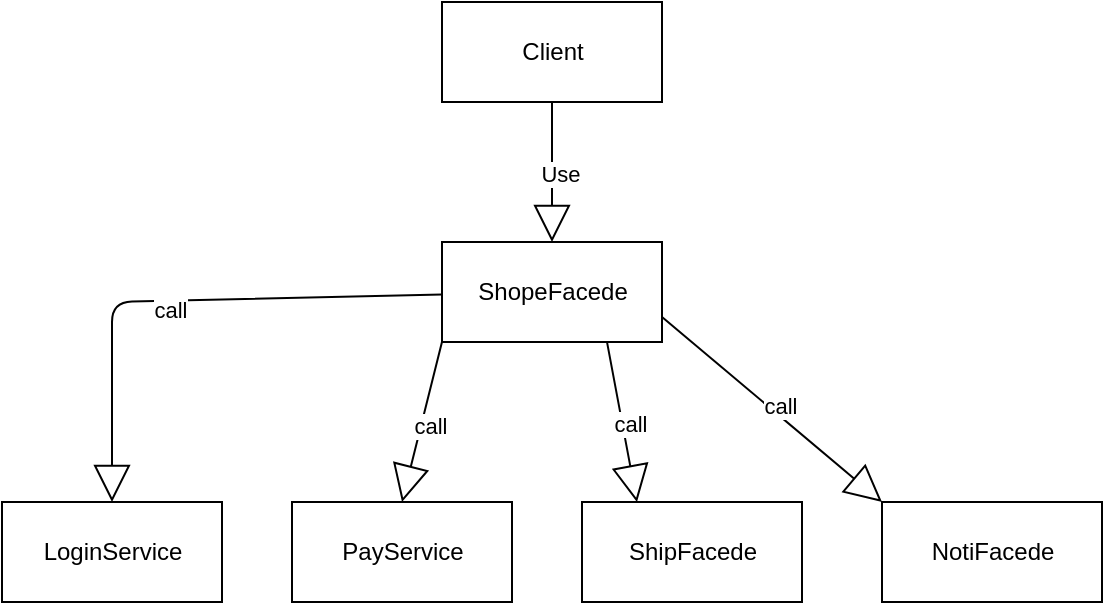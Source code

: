<mxfile version="14.7.3" type="github" pages="2">
  <diagram id="RSmoLSiMAiYyke3lYkpv" name="Page-1">
    <mxGraphModel dx="1038" dy="519" grid="1" gridSize="10" guides="1" tooltips="1" connect="1" arrows="1" fold="1" page="1" pageScale="1" pageWidth="850" pageHeight="1100" math="0" shadow="0">
      <root>
        <mxCell id="0" />
        <mxCell id="1" parent="0" />
        <mxCell id="d27jAkwsHgzX33x-CxnB-1" value="Client" style="html=1;" vertex="1" parent="1">
          <mxGeometry x="350" y="80" width="110" height="50" as="geometry" />
        </mxCell>
        <mxCell id="d27jAkwsHgzX33x-CxnB-2" value="ShopeFacede" style="html=1;" vertex="1" parent="1">
          <mxGeometry x="350" y="200" width="110" height="50" as="geometry" />
        </mxCell>
        <mxCell id="d27jAkwsHgzX33x-CxnB-3" value="LoginService" style="html=1;" vertex="1" parent="1">
          <mxGeometry x="130" y="330" width="110" height="50" as="geometry" />
        </mxCell>
        <mxCell id="d27jAkwsHgzX33x-CxnB-4" value="PayService" style="html=1;" vertex="1" parent="1">
          <mxGeometry x="275" y="330" width="110" height="50" as="geometry" />
        </mxCell>
        <mxCell id="d27jAkwsHgzX33x-CxnB-5" value="ShipFacede" style="html=1;" vertex="1" parent="1">
          <mxGeometry x="420" y="330" width="110" height="50" as="geometry" />
        </mxCell>
        <mxCell id="d27jAkwsHgzX33x-CxnB-6" value="NotiFacede" style="html=1;" vertex="1" parent="1">
          <mxGeometry x="570" y="330" width="110" height="50" as="geometry" />
        </mxCell>
        <mxCell id="d27jAkwsHgzX33x-CxnB-7" value="" style="endArrow=block;endSize=16;endFill=0;html=1;entryX=0.5;entryY=0;entryDx=0;entryDy=0;" edge="1" parent="1" source="d27jAkwsHgzX33x-CxnB-2" target="d27jAkwsHgzX33x-CxnB-3">
          <mxGeometry width="160" relative="1" as="geometry">
            <mxPoint x="140" y="230" as="sourcePoint" />
            <mxPoint x="300" y="230" as="targetPoint" />
            <Array as="points">
              <mxPoint x="185" y="230" />
            </Array>
          </mxGeometry>
        </mxCell>
        <mxCell id="d27jAkwsHgzX33x-CxnB-8" value="call" style="edgeLabel;html=1;align=center;verticalAlign=middle;resizable=0;points=[];" vertex="1" connectable="0" parent="d27jAkwsHgzX33x-CxnB-7">
          <mxGeometry x="0.027" y="4" relative="1" as="geometry">
            <mxPoint as="offset" />
          </mxGeometry>
        </mxCell>
        <mxCell id="d27jAkwsHgzX33x-CxnB-11" value="" style="endArrow=block;endSize=16;endFill=0;html=1;entryX=0.5;entryY=0;entryDx=0;entryDy=0;exitX=0;exitY=1;exitDx=0;exitDy=0;" edge="1" parent="1" source="d27jAkwsHgzX33x-CxnB-2" target="d27jAkwsHgzX33x-CxnB-4">
          <mxGeometry width="160" relative="1" as="geometry">
            <mxPoint x="360" y="236.25" as="sourcePoint" />
            <mxPoint x="195" y="340" as="targetPoint" />
            <Array as="points" />
          </mxGeometry>
        </mxCell>
        <mxCell id="d27jAkwsHgzX33x-CxnB-12" value="call" style="edgeLabel;html=1;align=center;verticalAlign=middle;resizable=0;points=[];" vertex="1" connectable="0" parent="d27jAkwsHgzX33x-CxnB-11">
          <mxGeometry x="0.027" y="4" relative="1" as="geometry">
            <mxPoint as="offset" />
          </mxGeometry>
        </mxCell>
        <mxCell id="d27jAkwsHgzX33x-CxnB-13" value="" style="endArrow=block;endSize=16;endFill=0;html=1;entryX=0.25;entryY=0;entryDx=0;entryDy=0;exitX=0.75;exitY=1;exitDx=0;exitDy=0;" edge="1" parent="1" source="d27jAkwsHgzX33x-CxnB-2" target="d27jAkwsHgzX33x-CxnB-5">
          <mxGeometry width="160" relative="1" as="geometry">
            <mxPoint x="440" y="260" as="sourcePoint" />
            <mxPoint x="410" y="353.75" as="targetPoint" />
            <Array as="points" />
          </mxGeometry>
        </mxCell>
        <mxCell id="d27jAkwsHgzX33x-CxnB-14" value="call" style="edgeLabel;html=1;align=center;verticalAlign=middle;resizable=0;points=[];" vertex="1" connectable="0" parent="d27jAkwsHgzX33x-CxnB-13">
          <mxGeometry x="0.027" y="4" relative="1" as="geometry">
            <mxPoint as="offset" />
          </mxGeometry>
        </mxCell>
        <mxCell id="d27jAkwsHgzX33x-CxnB-15" value="" style="endArrow=block;endSize=16;endFill=0;html=1;entryX=0;entryY=0;entryDx=0;entryDy=0;exitX=1;exitY=0.75;exitDx=0;exitDy=0;" edge="1" parent="1" source="d27jAkwsHgzX33x-CxnB-2" target="d27jAkwsHgzX33x-CxnB-6">
          <mxGeometry width="160" relative="1" as="geometry">
            <mxPoint x="540" y="220" as="sourcePoint" />
            <mxPoint x="555" y="300" as="targetPoint" />
            <Array as="points" />
          </mxGeometry>
        </mxCell>
        <mxCell id="d27jAkwsHgzX33x-CxnB-16" value="call" style="edgeLabel;html=1;align=center;verticalAlign=middle;resizable=0;points=[];" vertex="1" connectable="0" parent="d27jAkwsHgzX33x-CxnB-15">
          <mxGeometry x="0.027" y="4" relative="1" as="geometry">
            <mxPoint as="offset" />
          </mxGeometry>
        </mxCell>
        <mxCell id="d27jAkwsHgzX33x-CxnB-17" value="" style="endArrow=block;endSize=16;endFill=0;html=1;exitX=0.5;exitY=1;exitDx=0;exitDy=0;" edge="1" parent="1" source="d27jAkwsHgzX33x-CxnB-1" target="d27jAkwsHgzX33x-CxnB-2">
          <mxGeometry width="160" relative="1" as="geometry">
            <mxPoint x="500" y="120" as="sourcePoint" />
            <mxPoint x="610" y="212.5" as="targetPoint" />
            <Array as="points" />
          </mxGeometry>
        </mxCell>
        <mxCell id="d27jAkwsHgzX33x-CxnB-18" value="Use" style="edgeLabel;html=1;align=center;verticalAlign=middle;resizable=0;points=[];" vertex="1" connectable="0" parent="d27jAkwsHgzX33x-CxnB-17">
          <mxGeometry x="0.027" y="4" relative="1" as="geometry">
            <mxPoint as="offset" />
          </mxGeometry>
        </mxCell>
      </root>
    </mxGraphModel>
  </diagram>
  <diagram id="6fjM_i1oeJP_sG3I-wlR" name="Page-2">
    <mxGraphModel dx="1038" dy="519" grid="1" gridSize="10" guides="1" tooltips="1" connect="1" arrows="1" fold="1" page="1" pageScale="1" pageWidth="850" pageHeight="1100" math="0" shadow="0">
      <root>
        <mxCell id="TwAY-6K8XkzyWtesVIU7-0" />
        <mxCell id="TwAY-6K8XkzyWtesVIU7-1" parent="TwAY-6K8XkzyWtesVIU7-0" />
        <mxCell id="t8Xfl6YHanG30Yl7CppK-0" value="Client 2" style="html=1;" vertex="1" parent="TwAY-6K8XkzyWtesVIU7-1">
          <mxGeometry x="510" y="80" width="110" height="50" as="geometry" />
        </mxCell>
        <mxCell id="t8Xfl6YHanG30Yl7CppK-1" value="Facede" style="html=1;" vertex="1" parent="TwAY-6K8XkzyWtesVIU7-1">
          <mxGeometry x="350" y="200" width="110" height="50" as="geometry" />
        </mxCell>
        <mxCell id="t8Xfl6YHanG30Yl7CppK-3" value="Subsystem 1" style="html=1;" vertex="1" parent="TwAY-6K8XkzyWtesVIU7-1">
          <mxGeometry x="220" y="330" width="110" height="50" as="geometry" />
        </mxCell>
        <mxCell id="t8Xfl6YHanG30Yl7CppK-4" value="Subsystem 2" style="html=1;" vertex="1" parent="TwAY-6K8XkzyWtesVIU7-1">
          <mxGeometry x="390" y="330" width="110" height="50" as="geometry" />
        </mxCell>
        <mxCell id="t8Xfl6YHanG30Yl7CppK-5" value="Subsystem 3" style="html=1;" vertex="1" parent="TwAY-6K8XkzyWtesVIU7-1">
          <mxGeometry x="570" y="330" width="110" height="50" as="geometry" />
        </mxCell>
        <mxCell id="t8Xfl6YHanG30Yl7CppK-8" value="" style="endArrow=block;endSize=16;endFill=0;html=1;entryX=0.5;entryY=0;entryDx=0;entryDy=0;exitX=0;exitY=1;exitDx=0;exitDy=0;" edge="1" parent="TwAY-6K8XkzyWtesVIU7-1" source="t8Xfl6YHanG30Yl7CppK-1" target="t8Xfl6YHanG30Yl7CppK-3">
          <mxGeometry width="160" relative="1" as="geometry">
            <mxPoint x="360" y="236.25" as="sourcePoint" />
            <mxPoint x="195" y="340" as="targetPoint" />
            <Array as="points" />
          </mxGeometry>
        </mxCell>
        <mxCell id="t8Xfl6YHanG30Yl7CppK-9" value="call" style="edgeLabel;html=1;align=center;verticalAlign=middle;resizable=0;points=[];" vertex="1" connectable="0" parent="t8Xfl6YHanG30Yl7CppK-8">
          <mxGeometry x="0.027" y="4" relative="1" as="geometry">
            <mxPoint as="offset" />
          </mxGeometry>
        </mxCell>
        <mxCell id="t8Xfl6YHanG30Yl7CppK-10" value="" style="endArrow=block;endSize=16;endFill=0;html=1;entryX=0.25;entryY=0;entryDx=0;entryDy=0;exitX=0.75;exitY=1;exitDx=0;exitDy=0;" edge="1" parent="TwAY-6K8XkzyWtesVIU7-1" source="t8Xfl6YHanG30Yl7CppK-1" target="t8Xfl6YHanG30Yl7CppK-4">
          <mxGeometry width="160" relative="1" as="geometry">
            <mxPoint x="440" y="260" as="sourcePoint" />
            <mxPoint x="410" y="353.75" as="targetPoint" />
            <Array as="points" />
          </mxGeometry>
        </mxCell>
        <mxCell id="t8Xfl6YHanG30Yl7CppK-11" value="call" style="edgeLabel;html=1;align=center;verticalAlign=middle;resizable=0;points=[];" vertex="1" connectable="0" parent="t8Xfl6YHanG30Yl7CppK-10">
          <mxGeometry x="0.027" y="4" relative="1" as="geometry">
            <mxPoint as="offset" />
          </mxGeometry>
        </mxCell>
        <mxCell id="t8Xfl6YHanG30Yl7CppK-12" value="" style="endArrow=block;endSize=16;endFill=0;html=1;entryX=0;entryY=0;entryDx=0;entryDy=0;exitX=1;exitY=0.75;exitDx=0;exitDy=0;" edge="1" parent="TwAY-6K8XkzyWtesVIU7-1" source="t8Xfl6YHanG30Yl7CppK-1" target="t8Xfl6YHanG30Yl7CppK-5">
          <mxGeometry width="160" relative="1" as="geometry">
            <mxPoint x="540" y="220" as="sourcePoint" />
            <mxPoint x="555" y="300" as="targetPoint" />
            <Array as="points" />
          </mxGeometry>
        </mxCell>
        <mxCell id="t8Xfl6YHanG30Yl7CppK-13" value="call" style="edgeLabel;html=1;align=center;verticalAlign=middle;resizable=0;points=[];" vertex="1" connectable="0" parent="t8Xfl6YHanG30Yl7CppK-12">
          <mxGeometry x="0.027" y="4" relative="1" as="geometry">
            <mxPoint as="offset" />
          </mxGeometry>
        </mxCell>
        <mxCell id="t8Xfl6YHanG30Yl7CppK-14" value="" style="endArrow=block;endSize=16;endFill=0;html=1;exitX=0.5;exitY=1;exitDx=0;exitDy=0;" edge="1" parent="TwAY-6K8XkzyWtesVIU7-1" source="t8Xfl6YHanG30Yl7CppK-0" target="t8Xfl6YHanG30Yl7CppK-1">
          <mxGeometry width="160" relative="1" as="geometry">
            <mxPoint x="500" y="120" as="sourcePoint" />
            <mxPoint x="610" y="212.5" as="targetPoint" />
            <Array as="points" />
          </mxGeometry>
        </mxCell>
        <mxCell id="t8Xfl6YHanG30Yl7CppK-15" value="Use" style="edgeLabel;html=1;align=center;verticalAlign=middle;resizable=0;points=[];" vertex="1" connectable="0" parent="t8Xfl6YHanG30Yl7CppK-14">
          <mxGeometry x="0.027" y="4" relative="1" as="geometry">
            <mxPoint as="offset" />
          </mxGeometry>
        </mxCell>
        <mxCell id="t8Xfl6YHanG30Yl7CppK-16" value="Client 1" style="html=1;" vertex="1" parent="TwAY-6K8XkzyWtesVIU7-1">
          <mxGeometry x="190" y="80" width="110" height="50" as="geometry" />
        </mxCell>
        <mxCell id="t8Xfl6YHanG30Yl7CppK-17" value="" style="endArrow=block;endSize=16;endFill=0;html=1;exitX=0.5;exitY=1;exitDx=0;exitDy=0;entryX=0;entryY=0;entryDx=0;entryDy=0;" edge="1" parent="TwAY-6K8XkzyWtesVIU7-1" source="t8Xfl6YHanG30Yl7CppK-16" target="t8Xfl6YHanG30Yl7CppK-1">
          <mxGeometry width="160" relative="1" as="geometry">
            <mxPoint x="575" y="140" as="sourcePoint" />
            <mxPoint x="457.105" y="210" as="targetPoint" />
            <Array as="points" />
          </mxGeometry>
        </mxCell>
        <mxCell id="t8Xfl6YHanG30Yl7CppK-18" value="Use" style="edgeLabel;html=1;align=center;verticalAlign=middle;resizable=0;points=[];" vertex="1" connectable="0" parent="t8Xfl6YHanG30Yl7CppK-17">
          <mxGeometry x="0.027" y="4" relative="1" as="geometry">
            <mxPoint as="offset" />
          </mxGeometry>
        </mxCell>
      </root>
    </mxGraphModel>
  </diagram>
</mxfile>
